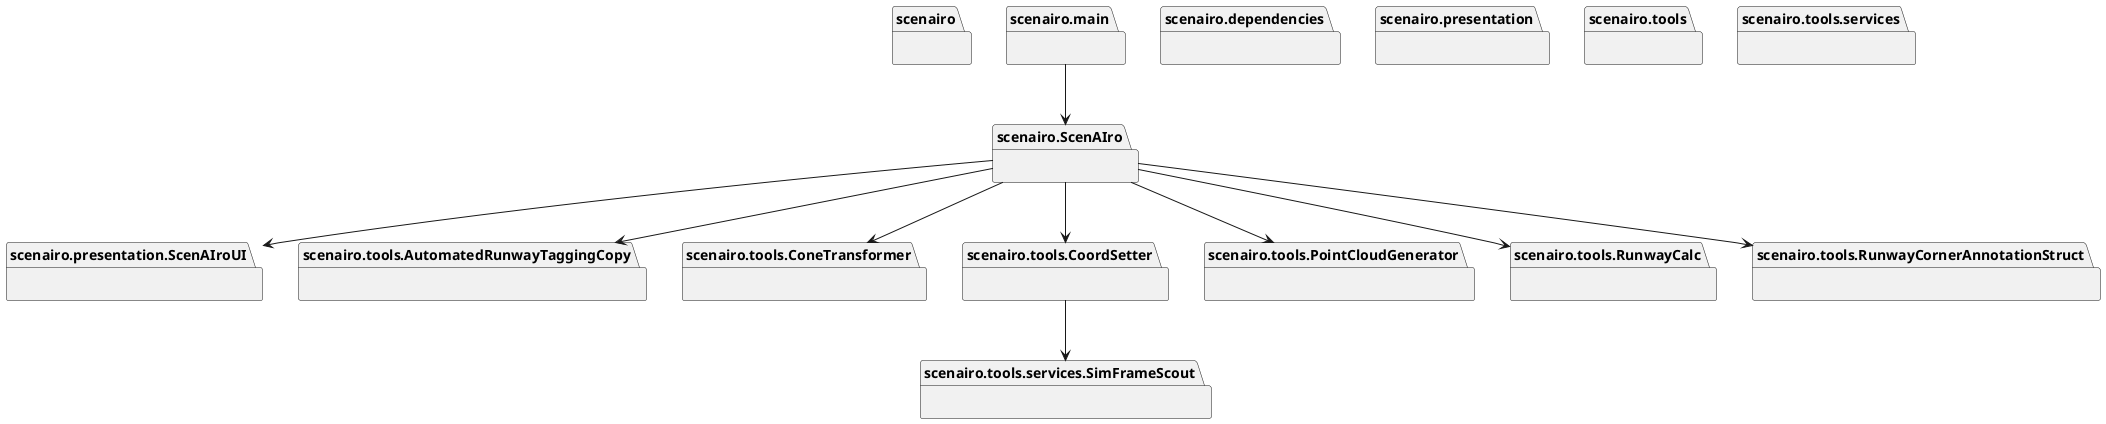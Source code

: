 @startuml packages_ScenAIro
set namespaceSeparator none
package "scenairo" as scenairo {
}
package "scenairo.ScenAIro" as scenairo.ScenAIro {
}
package "scenairo.dependencies" as scenairo.dependencies {
}
package "scenairo.main" as scenairo.main {
}
package "scenairo.presentation" as scenairo.presentation {
}
package "scenairo.presentation.ScenAIroUI" as scenairo.presentation.ScenAIroUI {
}
package "scenairo.tools" as scenairo.tools {
}
package "scenairo.tools.AutomatedRunwayTaggingCopy" as scenairo.tools.AutomatedRunwayTaggingCopy {
}
package "scenairo.tools.ConeTransformer" as scenairo.tools.ConeTransformer {
}
package "scenairo.tools.CoordSetter" as scenairo.tools.CoordSetter {
}
package "scenairo.tools.PointCloudGenerator" as scenairo.tools.PointCloudGenerator {
}
package "scenairo.tools.RunwayCalc" as scenairo.tools.RunwayCalc {
}
package "scenairo.tools.RunwayCornerAnnotationStruct" as scenairo.tools.RunwayCornerAnnotationStruct {
}
package "scenairo.tools.services" as scenairo.tools.services {
}
package "scenairo.tools.services.SimFrameScout" as scenairo.tools.services.SimFrameScout {
}
scenairo.ScenAIro --> scenairo.presentation.ScenAIroUI
scenairo.ScenAIro --> scenairo.tools.AutomatedRunwayTaggingCopy
scenairo.ScenAIro --> scenairo.tools.ConeTransformer
scenairo.ScenAIro --> scenairo.tools.CoordSetter
scenairo.ScenAIro --> scenairo.tools.PointCloudGenerator
scenairo.ScenAIro --> scenairo.tools.RunwayCalc
scenairo.ScenAIro --> scenairo.tools.RunwayCornerAnnotationStruct
scenairo.main --> scenairo.ScenAIro
scenairo.tools.CoordSetter --> scenairo.tools.services.SimFrameScout
@enduml

